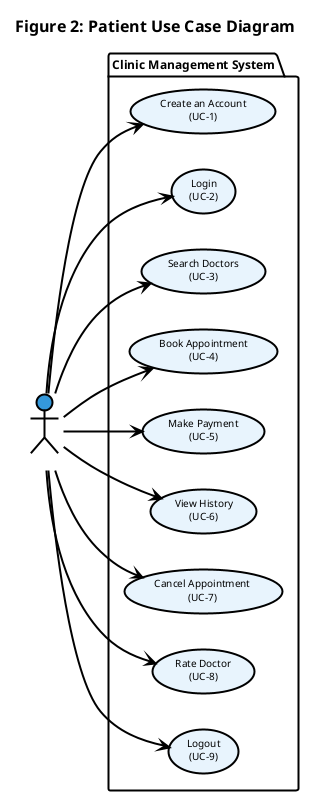 @startuml Patient_Use_Cases
!theme plain
skinparam backgroundColor white
skinparam usecaseBorderColor black
skinparam usecaseBackgroundColor #e8f4fd
skinparam actorBorderColor black
skinparam actorBackgroundColor #3498db
skinparam packageBorderColor black
skinparam packageBackgroundColor white
skinparam arrowColor black
skinparam usecaseFontColor black
skinparam actorFontColor white
skinparam packageFontColor black
skinparam usecaseFontSize 10
skinparam actorFontSize 12
skinparam packageFontSize 12
skinparam titleFontSize 16
skinparam titleFontColor black
skinparam usecaseBorderThickness 2
skinparam actorBorderThickness 2
skinparam packageBorderThickness 2
skinparam arrowThickness 2
skinparam shadowing false

title Figure 2: Patient Use Case Diagram

left to right direction

actor "Patient" as Patient #3498db

package "Clinic Management System" {
    
    usecase "Create an Account\n(UC-1)" as UC1
    usecase "Login\n(UC-2)" as UC2
    usecase "Search Doctors\n(UC-3)" as UC3
    usecase "Book Appointment\n(UC-4)" as UC4
    usecase "Make Payment\n(UC-5)" as UC5
    usecase "View History\n(UC-6)" as UC6
    usecase "Cancel Appointment\n(UC-7)" as UC7
    usecase "Rate Doctor\n(UC-8)" as UC8
    usecase "Logout\n(UC-9)" as UC9
}

' Patient connections
Patient --> UC1
Patient --> UC2
Patient --> UC3
Patient --> UC4
Patient --> UC5
Patient --> UC6
Patient --> UC7
Patient --> UC8
Patient --> UC9

@enduml 